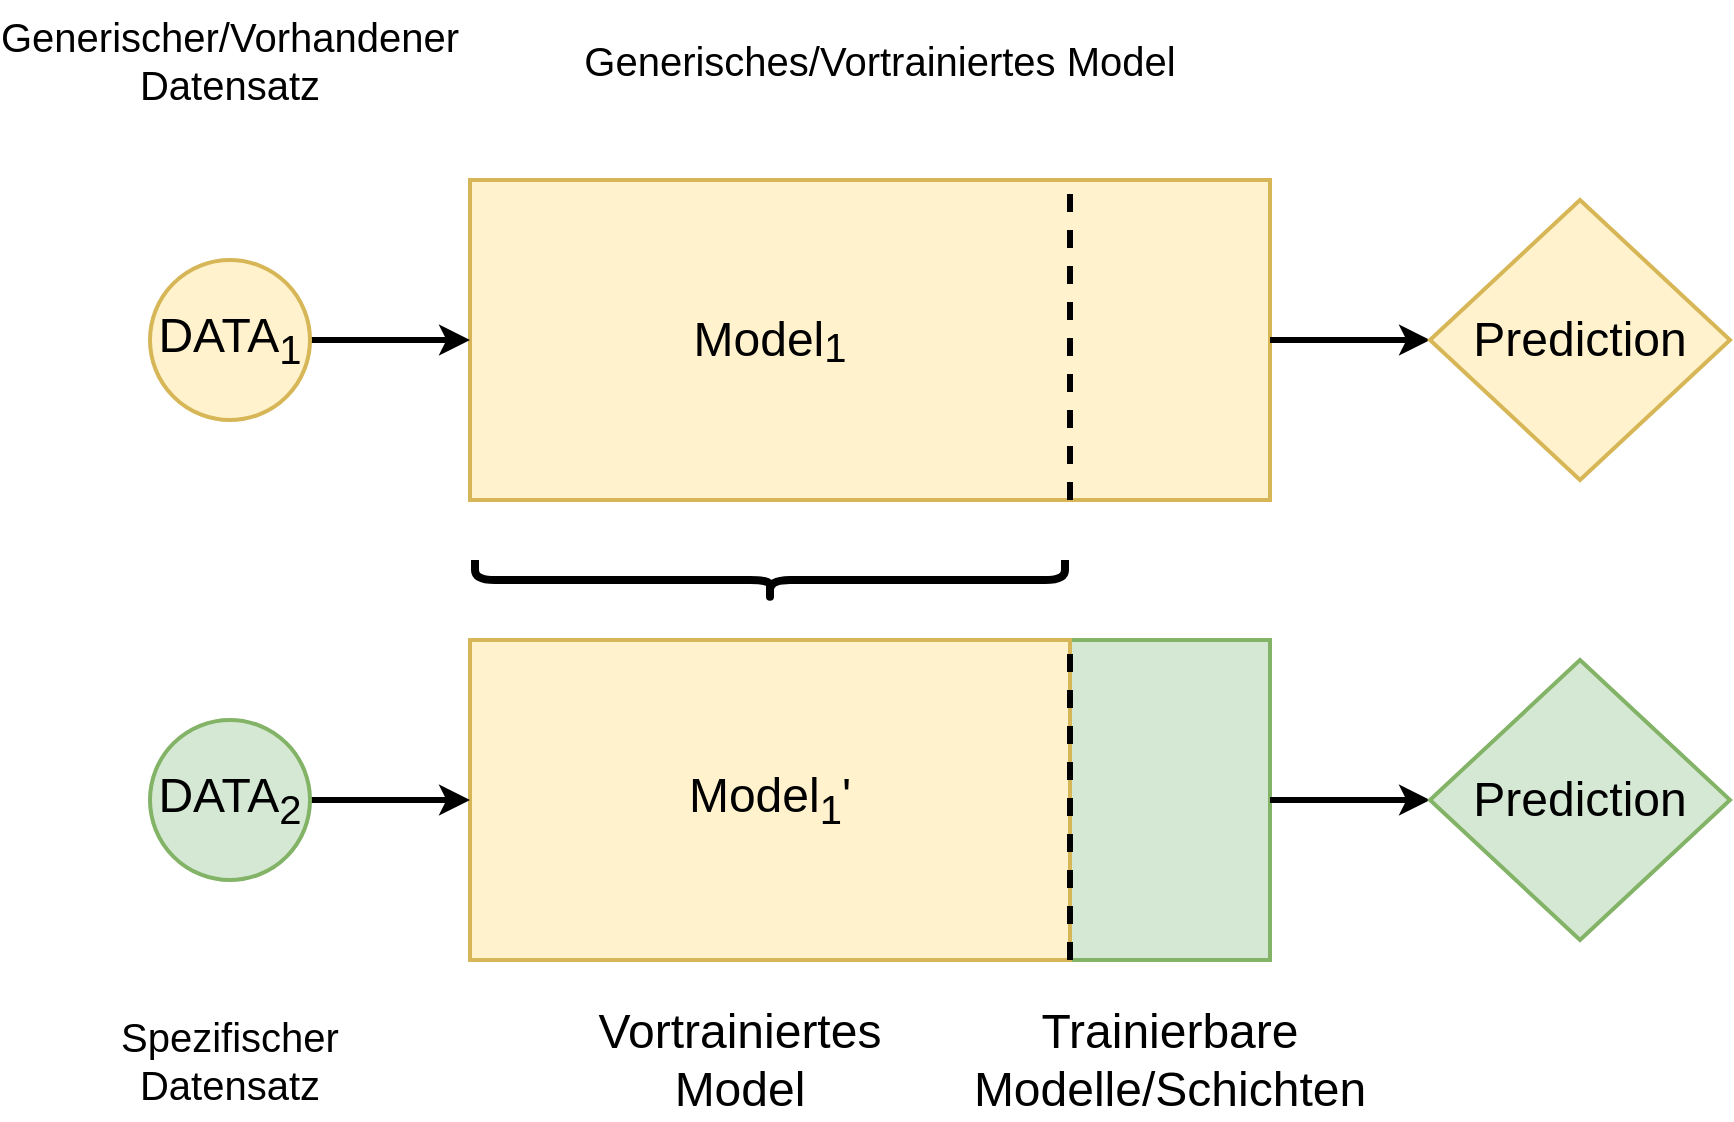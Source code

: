 <mxfile version="14.8.4" type="github">
  <diagram id="XHym7e1LDxJpUd2Js0SO" name="Page-1">
    <mxGraphModel dx="1162" dy="791" grid="1" gridSize="10" guides="1" tooltips="1" connect="1" arrows="1" fold="1" page="1" pageScale="1" pageWidth="827" pageHeight="1169" math="0" shadow="0">
      <root>
        <mxCell id="0" />
        <mxCell id="1" parent="0" />
        <mxCell id="elmdtfgE0AhxXPL-aLRb-28" value="" style="rounded=0;whiteSpace=wrap;html=1;strokeWidth=2;fillColor=#d5e8d4;strokeColor=#82b366;" vertex="1" parent="1">
          <mxGeometry x="700" y="430" width="100" height="160" as="geometry" />
        </mxCell>
        <mxCell id="elmdtfgE0AhxXPL-aLRb-29" value="" style="rounded=0;whiteSpace=wrap;html=1;strokeWidth=2;fillColor=#fff2cc;strokeColor=#d6b656;" vertex="1" parent="1">
          <mxGeometry x="400" y="200" width="400" height="160" as="geometry" />
        </mxCell>
        <mxCell id="elmdtfgE0AhxXPL-aLRb-27" value="" style="rounded=0;whiteSpace=wrap;html=1;strokeWidth=2;fillColor=#fff2cc;strokeColor=#d6b656;" vertex="1" parent="1">
          <mxGeometry x="400" y="430" width="300" height="160" as="geometry" />
        </mxCell>
        <mxCell id="elmdtfgE0AhxXPL-aLRb-8" style="edgeStyle=orthogonalEdgeStyle;rounded=0;orthogonalLoop=1;jettySize=auto;html=1;exitX=1;exitY=0.5;exitDx=0;exitDy=0;strokeWidth=3;" edge="1" parent="1" source="elmdtfgE0AhxXPL-aLRb-1">
          <mxGeometry relative="1" as="geometry">
            <mxPoint x="400" y="280" as="targetPoint" />
          </mxGeometry>
        </mxCell>
        <mxCell id="elmdtfgE0AhxXPL-aLRb-1" value="&lt;font style=&quot;font-size: 24px&quot;&gt;DATA&lt;sub&gt;1&lt;/sub&gt;&lt;/font&gt;" style="ellipse;whiteSpace=wrap;html=1;aspect=fixed;strokeWidth=2;fillColor=#fff2cc;strokeColor=#d6b656;" vertex="1" parent="1">
          <mxGeometry x="240" y="240" width="80" height="80" as="geometry" />
        </mxCell>
        <mxCell id="elmdtfgE0AhxXPL-aLRb-9" style="edgeStyle=orthogonalEdgeStyle;rounded=0;orthogonalLoop=1;jettySize=auto;html=1;exitX=1;exitY=0.5;exitDx=0;exitDy=0;strokeWidth=3;" edge="1" parent="1">
          <mxGeometry relative="1" as="geometry">
            <mxPoint x="880" y="280" as="targetPoint" />
            <mxPoint x="800" y="280" as="sourcePoint" />
          </mxGeometry>
        </mxCell>
        <mxCell id="elmdtfgE0AhxXPL-aLRb-5" value="" style="endArrow=none;dashed=1;html=1;exitX=0.75;exitY=1;exitDx=0;exitDy=0;entryX=0.75;entryY=0;entryDx=0;entryDy=0;strokeWidth=3;" edge="1" parent="1">
          <mxGeometry width="50" height="50" relative="1" as="geometry">
            <mxPoint x="700" y="360" as="sourcePoint" />
            <mxPoint x="700" y="200" as="targetPoint" />
          </mxGeometry>
        </mxCell>
        <mxCell id="elmdtfgE0AhxXPL-aLRb-6" value="&lt;font style=&quot;font-size: 24px&quot;&gt;Model&lt;/font&gt;&lt;font size=&quot;1&quot;&gt;&lt;sub style=&quot;font-size: 20px&quot;&gt;1&lt;/sub&gt;&lt;/font&gt; " style="text;html=1;strokeColor=none;fillColor=none;align=center;verticalAlign=middle;whiteSpace=wrap;rounded=0;" vertex="1" parent="1">
          <mxGeometry x="440" y="260" width="220" height="40" as="geometry" />
        </mxCell>
        <mxCell id="elmdtfgE0AhxXPL-aLRb-10" value="&lt;font style=&quot;font-size: 24px&quot;&gt;Prediction&lt;/font&gt;" style="rhombus;whiteSpace=wrap;html=1;strokeWidth=2;fillColor=#fff2cc;strokeColor=#d6b656;" vertex="1" parent="1">
          <mxGeometry x="880" y="210" width="150" height="140" as="geometry" />
        </mxCell>
        <mxCell id="elmdtfgE0AhxXPL-aLRb-12" value="" style="shape=curlyBracket;whiteSpace=wrap;html=1;rounded=1;flipH=1;strokeWidth=4;rotation=90;" vertex="1" parent="1">
          <mxGeometry x="540" y="252.5" width="20" height="295" as="geometry" />
        </mxCell>
        <mxCell id="elmdtfgE0AhxXPL-aLRb-14" value="&lt;font style=&quot;font-size: 20px&quot;&gt;Generischer/Vorhandener Datensatz&lt;/font&gt;" style="text;html=1;strokeColor=none;fillColor=none;align=center;verticalAlign=middle;whiteSpace=wrap;rounded=0;" vertex="1" parent="1">
          <mxGeometry x="205" y="110" width="150" height="60" as="geometry" />
        </mxCell>
        <mxCell id="elmdtfgE0AhxXPL-aLRb-15" value="&lt;font style=&quot;font-size: 20px&quot;&gt;Generisches/Vortrainiertes Model&lt;br&gt;&lt;/font&gt;" style="text;html=1;strokeColor=none;fillColor=none;align=center;verticalAlign=middle;whiteSpace=wrap;rounded=0;" vertex="1" parent="1">
          <mxGeometry x="410" y="110" width="390" height="60" as="geometry" />
        </mxCell>
        <mxCell id="elmdtfgE0AhxXPL-aLRb-17" style="edgeStyle=orthogonalEdgeStyle;rounded=0;orthogonalLoop=1;jettySize=auto;html=1;exitX=1;exitY=0.5;exitDx=0;exitDy=0;strokeWidth=3;" edge="1" parent="1" source="elmdtfgE0AhxXPL-aLRb-18">
          <mxGeometry relative="1" as="geometry">
            <mxPoint x="400" y="510" as="targetPoint" />
          </mxGeometry>
        </mxCell>
        <mxCell id="elmdtfgE0AhxXPL-aLRb-18" value="&lt;font style=&quot;font-size: 24px&quot;&gt;DATA&lt;sub&gt;2&lt;/sub&gt;&lt;/font&gt;" style="ellipse;whiteSpace=wrap;html=1;aspect=fixed;strokeWidth=2;fillColor=#d5e8d4;strokeColor=#82b366;" vertex="1" parent="1">
          <mxGeometry x="240" y="470" width="80" height="80" as="geometry" />
        </mxCell>
        <mxCell id="elmdtfgE0AhxXPL-aLRb-19" style="edgeStyle=orthogonalEdgeStyle;rounded=0;orthogonalLoop=1;jettySize=auto;html=1;exitX=1;exitY=0.5;exitDx=0;exitDy=0;strokeWidth=3;" edge="1" parent="1">
          <mxGeometry relative="1" as="geometry">
            <mxPoint x="880" y="510" as="targetPoint" />
            <mxPoint x="800" y="510" as="sourcePoint" />
          </mxGeometry>
        </mxCell>
        <mxCell id="elmdtfgE0AhxXPL-aLRb-21" value="" style="endArrow=none;dashed=1;html=1;exitX=0.75;exitY=1;exitDx=0;exitDy=0;entryX=0.75;entryY=0;entryDx=0;entryDy=0;strokeWidth=3;" edge="1" parent="1">
          <mxGeometry width="50" height="50" relative="1" as="geometry">
            <mxPoint x="700" y="590" as="sourcePoint" />
            <mxPoint x="700" y="430" as="targetPoint" />
          </mxGeometry>
        </mxCell>
        <mxCell id="elmdtfgE0AhxXPL-aLRb-22" value="&lt;font style=&quot;font-size: 24px&quot;&gt;Model&lt;sub&gt;1&lt;/sub&gt;&lt;/font&gt;&lt;font style=&quot;font-size: 24px&quot;&gt;&#39;&lt;/font&gt;" style="text;html=1;strokeColor=none;fillColor=none;align=center;verticalAlign=middle;whiteSpace=wrap;rounded=0;" vertex="1" parent="1">
          <mxGeometry x="440" y="490" width="220" height="40" as="geometry" />
        </mxCell>
        <mxCell id="elmdtfgE0AhxXPL-aLRb-23" value="&lt;font style=&quot;font-size: 24px&quot;&gt;Prediction&lt;/font&gt;" style="rhombus;whiteSpace=wrap;html=1;strokeWidth=2;fillColor=#d5e8d4;strokeColor=#82b366;" vertex="1" parent="1">
          <mxGeometry x="880" y="440" width="150" height="140" as="geometry" />
        </mxCell>
        <mxCell id="elmdtfgE0AhxXPL-aLRb-30" value="&lt;font style=&quot;font-size: 20px&quot;&gt;Spezifischer Datensatz&lt;/font&gt;" style="text;html=1;strokeColor=none;fillColor=none;align=center;verticalAlign=middle;whiteSpace=wrap;rounded=0;" vertex="1" parent="1">
          <mxGeometry x="205" y="610" width="150" height="60" as="geometry" />
        </mxCell>
        <mxCell id="elmdtfgE0AhxXPL-aLRb-31" value="&lt;font style=&quot;font-size: 24px&quot;&gt;Vortrainiertes Model&lt;/font&gt;" style="text;html=1;strokeColor=none;fillColor=none;align=center;verticalAlign=middle;whiteSpace=wrap;rounded=0;" vertex="1" parent="1">
          <mxGeometry x="460" y="610" width="150" height="60" as="geometry" />
        </mxCell>
        <mxCell id="elmdtfgE0AhxXPL-aLRb-32" value="&lt;font style=&quot;font-size: 24px&quot;&gt;Trainierbare Modelle/Schichten&lt;br&gt;&lt;/font&gt;" style="text;html=1;strokeColor=none;fillColor=none;align=center;verticalAlign=middle;whiteSpace=wrap;rounded=0;" vertex="1" parent="1">
          <mxGeometry x="675" y="610" width="150" height="60" as="geometry" />
        </mxCell>
      </root>
    </mxGraphModel>
  </diagram>
</mxfile>
